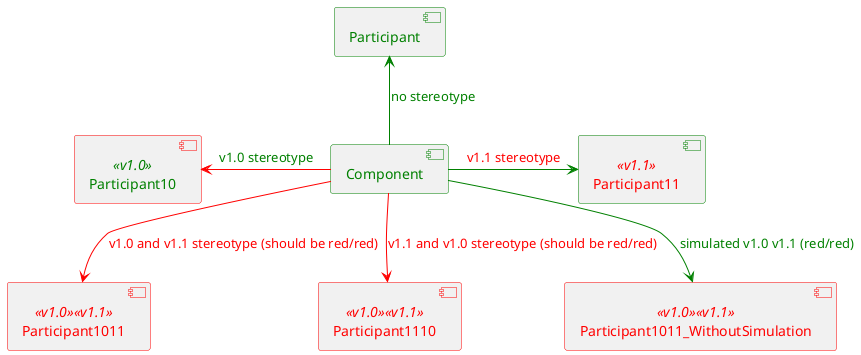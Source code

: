 {
  "sha1": "ffa6ftytl1szutcwgfxgpjapradi6e3",
  "insertion": {
    "when": "2024-06-01T09:03:06.060Z",
    "url": "https://forum.plantuml.net/13245/skinparam-arrowcolor-cannot-combined-multiple-stereotypes",
    "user": "plantuml@gmail.com"
  }
}
@startuml

skinparam Component {
  BorderColor #Green
  FontColor #Green

  BorderColor<<v1.0>> #Red
  FontColor<<v1.1>> #Red
' not required
'  BorderColor<<v1.0&v1.1>> #Red
'  FontColor<<v1.0&v1.1>> #Red
}

skinparam Arrow {
  Color #Green
  FontColor #Green

  Color<<v1.0>> #Red
  Color<<v1.1>> text:Red
  Color<<v1.0&v1.1>> #Red;text:Red
}

[Component]
[Participant]
[Participant10]<<v1.0>>
[Participant11]<<v1.1>>
[Participant1011]<<v1.0>><<v1.1>>
[Participant1110]<<v1.0>><<v1.1>>
'<<v1.0&v1.1>> not required
[Participant1011_WithoutSimulation]<<v1.0>><<v1.1>>   


Component -UP-> Participant: no stereotype
Component -LEFT-> Participant10<<v1.0>> : v1.0 stereotype
Component -RIGHT-> Participant11<<v1.1>> : v1.1 stereotype
Component -DOWN-> Participant1011<<v1.0>><<v1.1>> : v1.0 and v1.1 stereotype (should be red/red)
Component -DOWN-> Participant1110<<v1.1>><<v1.0>> : v1.1 and v1.0 stereotype (should be red/red)
Component -DOWN-> Participant1011_WithoutSimulation<<v1.0&v1.1>> : simulated v1.0 v1.1 (red/red)
@enduml
